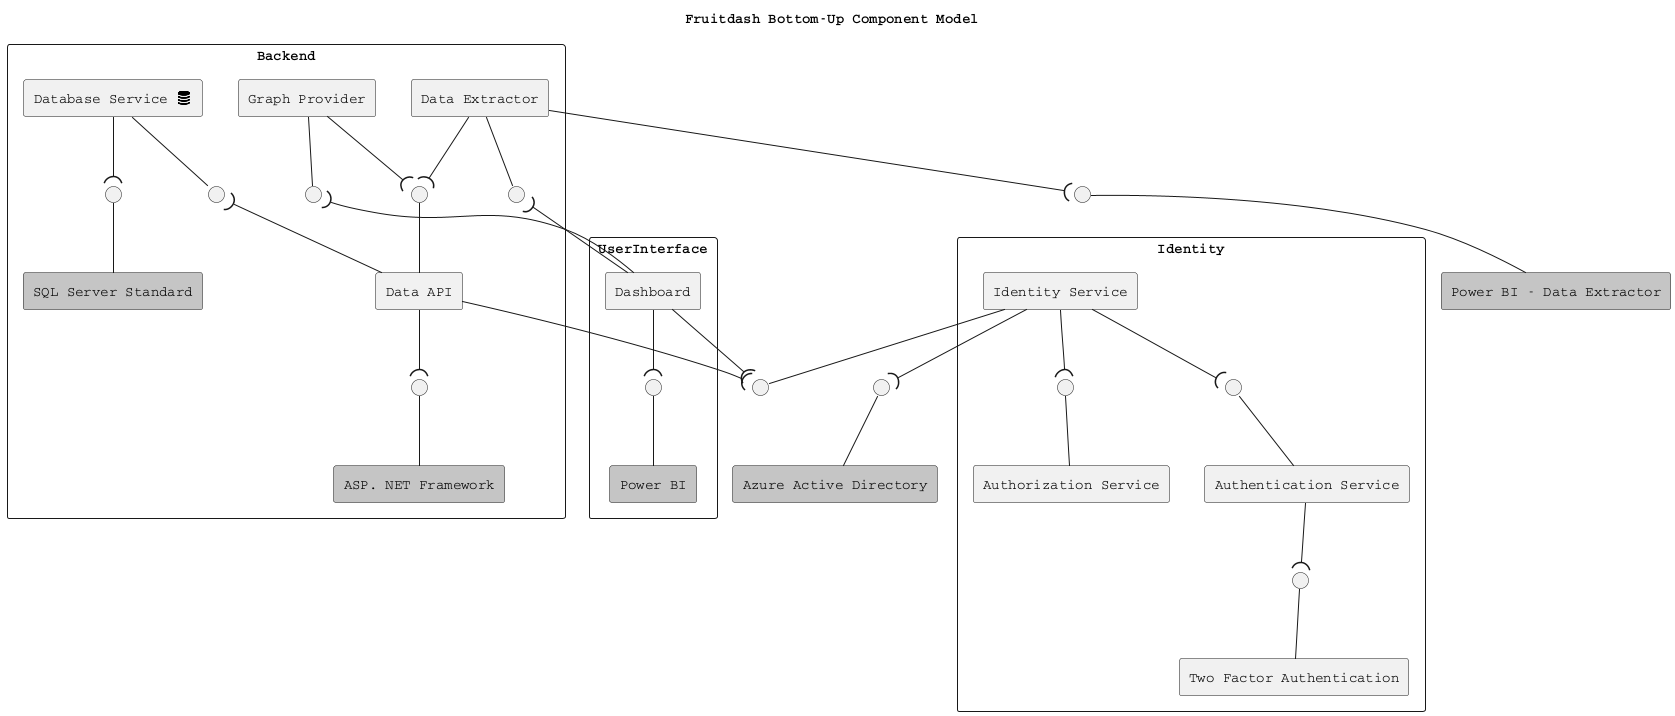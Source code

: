 @startuml
skinparam componentStyle rectangle

!include <tupadr3/font-awesome/database>

title Fruitdash Bottom-Up Component Model

' interface " " as DSI
interface " " as ISI

component [Power BI - Data Extractor] as PBIDE #C7C6C1
interface " " as PBIDEI

rectangle Backend {

   interface " " as CDBI
   interface " " as DEI
   interface " " as GPI

   component [Database Service <$database{scale=0.33}>] as CDB 
   component [SQL Server Standard] as SQL #C7C6C1
   interface " " as SQLI
   CDB --( SQLI
   SQLI -- SQL

   component [Data API] as API
   interface " " as APII
   component [ASP. NET Framework] as ASP #C7C6C1
   interface " " as ASPI
   API --( ASPI
   ASPI -- ASP

   component [Graph Provider] as GP
   component [Data Extractor] as DE
   DE --( PBIDEI
   PBIDEI -- PBIDE

}

rectangle UserInterface {
   component [Dashboard] as DS
   component [Power BI] as PBI #C7C6C1
   interface " " as PBII
   DS --( PBII
   PBII -- PBI
}

component [Azure Active Directory] as AAD #C7C6C1
interface " " as AZUREADI

component Identity {
   interface " " as AUTH_2FAI
   interface " " as AUTHORI
   interface " " as AUTHENTI
   
   component [Identity Service] as IS
   IS --( AZUREADI
   AZUREADI -- AAD

   component [Authorization Service] as AUTHOR
   component [Authentication Service] as AUTHENT
   component [Two Factor Authentication] as 2FA
   IS -- ISI
   IS --( AUTHORI
   IS --( AUTHENTI
   AUTHORI -- AUTHOR
   AUTHENTI -- AUTHENT
   AUTHENT --( AUTH_2FAI
   AUTH_2FAI -- 2FA 
}

' Stateful
CDB -- CDBI 
CDBI )-- API

' API 
GP --( APII
DE --( APII
APII -- API

' Graph and data services
DE -- DEI
GP -- GPI
DEI )-- DS
GPI )-- DS

' Identity
API --( ISI
DS --( ISI


skinparam monochrome true
skinparam shadowing false
skinparam defaultFontName Courier
@enduml